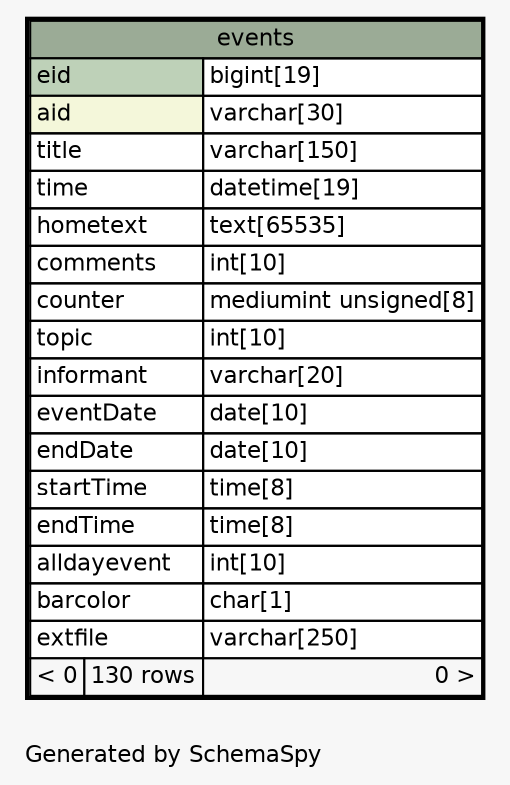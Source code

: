 // dot 2.38.0 on Mac OS X 10.9.4
// SchemaSpy rev 590
digraph "oneDegreeRelationshipsDiagram" {
  graph [
    rankdir="RL"
    bgcolor="#f7f7f7"
    label="\nGenerated by SchemaSpy"
    labeljust="l"
    nodesep="0.18"
    ranksep="0.46"
    fontname="Helvetica"
    fontsize="11"
  ];
  node [
    fontname="Helvetica"
    fontsize="11"
    shape="plaintext"
  ];
  edge [
    arrowsize="0.8"
  ];
  "events" [
    label=<
    <TABLE BORDER="2" CELLBORDER="1" CELLSPACING="0" BGCOLOR="#ffffff">
      <TR><TD COLSPAN="3" BGCOLOR="#9bab96" ALIGN="CENTER">events</TD></TR>
      <TR><TD PORT="eid" COLSPAN="2" BGCOLOR="#bed1b8" ALIGN="LEFT">eid</TD><TD PORT="eid.type" ALIGN="LEFT">bigint[19]</TD></TR>
      <TR><TD PORT="aid" COLSPAN="2" BGCOLOR="#f4f7da" ALIGN="LEFT">aid</TD><TD PORT="aid.type" ALIGN="LEFT">varchar[30]</TD></TR>
      <TR><TD PORT="title" COLSPAN="2" ALIGN="LEFT">title</TD><TD PORT="title.type" ALIGN="LEFT">varchar[150]</TD></TR>
      <TR><TD PORT="time" COLSPAN="2" ALIGN="LEFT">time</TD><TD PORT="time.type" ALIGN="LEFT">datetime[19]</TD></TR>
      <TR><TD PORT="hometext" COLSPAN="2" ALIGN="LEFT">hometext</TD><TD PORT="hometext.type" ALIGN="LEFT">text[65535]</TD></TR>
      <TR><TD PORT="comments" COLSPAN="2" ALIGN="LEFT">comments</TD><TD PORT="comments.type" ALIGN="LEFT">int[10]</TD></TR>
      <TR><TD PORT="counter" COLSPAN="2" ALIGN="LEFT">counter</TD><TD PORT="counter.type" ALIGN="LEFT">mediumint unsigned[8]</TD></TR>
      <TR><TD PORT="topic" COLSPAN="2" ALIGN="LEFT">topic</TD><TD PORT="topic.type" ALIGN="LEFT">int[10]</TD></TR>
      <TR><TD PORT="informant" COLSPAN="2" ALIGN="LEFT">informant</TD><TD PORT="informant.type" ALIGN="LEFT">varchar[20]</TD></TR>
      <TR><TD PORT="eventDate" COLSPAN="2" ALIGN="LEFT">eventDate</TD><TD PORT="eventDate.type" ALIGN="LEFT">date[10]</TD></TR>
      <TR><TD PORT="endDate" COLSPAN="2" ALIGN="LEFT">endDate</TD><TD PORT="endDate.type" ALIGN="LEFT">date[10]</TD></TR>
      <TR><TD PORT="startTime" COLSPAN="2" ALIGN="LEFT">startTime</TD><TD PORT="startTime.type" ALIGN="LEFT">time[8]</TD></TR>
      <TR><TD PORT="endTime" COLSPAN="2" ALIGN="LEFT">endTime</TD><TD PORT="endTime.type" ALIGN="LEFT">time[8]</TD></TR>
      <TR><TD PORT="alldayevent" COLSPAN="2" ALIGN="LEFT">alldayevent</TD><TD PORT="alldayevent.type" ALIGN="LEFT">int[10]</TD></TR>
      <TR><TD PORT="barcolor" COLSPAN="2" ALIGN="LEFT">barcolor</TD><TD PORT="barcolor.type" ALIGN="LEFT">char[1]</TD></TR>
      <TR><TD PORT="extfile" COLSPAN="2" ALIGN="LEFT">extfile</TD><TD PORT="extfile.type" ALIGN="LEFT">varchar[250]</TD></TR>
      <TR><TD ALIGN="LEFT" BGCOLOR="#f7f7f7">&lt; 0</TD><TD ALIGN="RIGHT" BGCOLOR="#f7f7f7">130 rows</TD><TD ALIGN="RIGHT" BGCOLOR="#f7f7f7">0 &gt;</TD></TR>
    </TABLE>>
    URL="events.html"
    tooltip="events"
  ];
}
